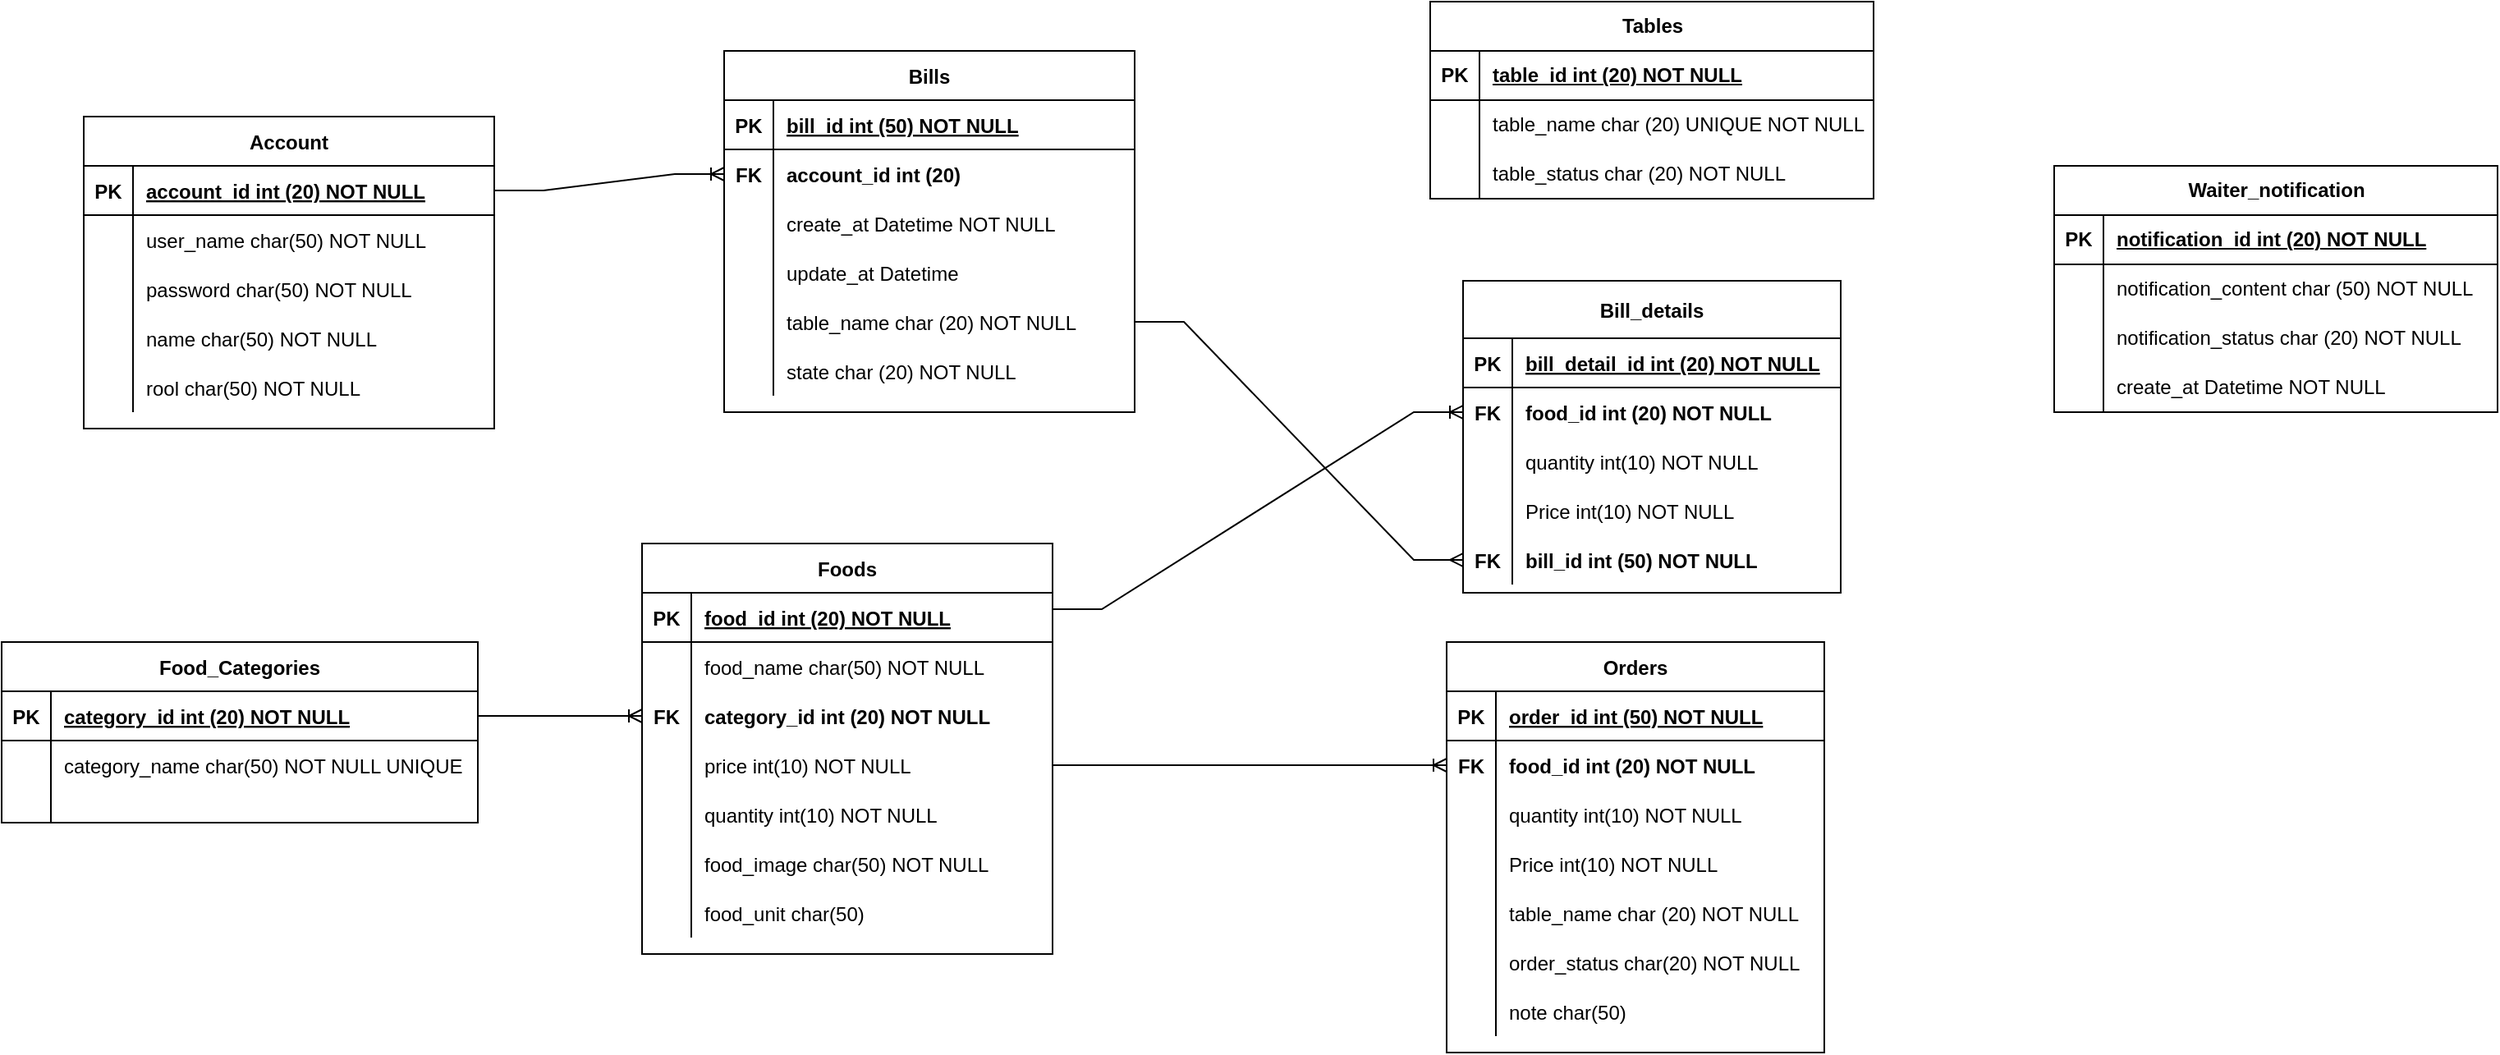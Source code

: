 <mxfile version="24.3.1" type="device">
  <diagram id="R2lEEEUBdFMjLlhIrx00" name="Page-1">
    <mxGraphModel dx="1892" dy="577" grid="1" gridSize="10" guides="1" tooltips="1" connect="1" arrows="1" fold="1" page="1" pageScale="1" pageWidth="850" pageHeight="1100" math="0" shadow="0" extFonts="Permanent Marker^https://fonts.googleapis.com/css?family=Permanent+Marker">
      <root>
        <mxCell id="0" />
        <mxCell id="1" parent="0" />
        <mxCell id="C-vyLk0tnHw3VtMMgP7b-23" value="Account" style="shape=table;startSize=30;container=1;collapsible=1;childLayout=tableLayout;fixedRows=1;rowLines=0;fontStyle=1;align=center;resizeLast=1;" parent="1" vertex="1">
          <mxGeometry x="-750" y="80" width="250" height="190" as="geometry" />
        </mxCell>
        <mxCell id="C-vyLk0tnHw3VtMMgP7b-24" value="" style="shape=partialRectangle;collapsible=0;dropTarget=0;pointerEvents=0;fillColor=none;points=[[0,0.5],[1,0.5]];portConstraint=eastwest;top=0;left=0;right=0;bottom=1;" parent="C-vyLk0tnHw3VtMMgP7b-23" vertex="1">
          <mxGeometry y="30" width="250" height="30" as="geometry" />
        </mxCell>
        <mxCell id="C-vyLk0tnHw3VtMMgP7b-25" value="PK" style="shape=partialRectangle;overflow=hidden;connectable=0;fillColor=none;top=0;left=0;bottom=0;right=0;fontStyle=1;" parent="C-vyLk0tnHw3VtMMgP7b-24" vertex="1">
          <mxGeometry width="30" height="30" as="geometry">
            <mxRectangle width="30" height="30" as="alternateBounds" />
          </mxGeometry>
        </mxCell>
        <mxCell id="C-vyLk0tnHw3VtMMgP7b-26" value="account_id int (20) NOT NULL" style="shape=partialRectangle;overflow=hidden;connectable=0;fillColor=none;top=0;left=0;bottom=0;right=0;align=left;spacingLeft=6;fontStyle=5;" parent="C-vyLk0tnHw3VtMMgP7b-24" vertex="1">
          <mxGeometry x="30" width="220" height="30" as="geometry">
            <mxRectangle width="220" height="30" as="alternateBounds" />
          </mxGeometry>
        </mxCell>
        <mxCell id="C-vyLk0tnHw3VtMMgP7b-27" value="" style="shape=partialRectangle;collapsible=0;dropTarget=0;pointerEvents=0;fillColor=none;points=[[0,0.5],[1,0.5]];portConstraint=eastwest;top=0;left=0;right=0;bottom=0;" parent="C-vyLk0tnHw3VtMMgP7b-23" vertex="1">
          <mxGeometry y="60" width="250" height="30" as="geometry" />
        </mxCell>
        <mxCell id="C-vyLk0tnHw3VtMMgP7b-28" value="" style="shape=partialRectangle;overflow=hidden;connectable=0;fillColor=none;top=0;left=0;bottom=0;right=0;" parent="C-vyLk0tnHw3VtMMgP7b-27" vertex="1">
          <mxGeometry width="30" height="30" as="geometry">
            <mxRectangle width="30" height="30" as="alternateBounds" />
          </mxGeometry>
        </mxCell>
        <mxCell id="C-vyLk0tnHw3VtMMgP7b-29" value="user_name char(50) NOT NULL" style="shape=partialRectangle;overflow=hidden;connectable=0;fillColor=none;top=0;left=0;bottom=0;right=0;align=left;spacingLeft=6;" parent="C-vyLk0tnHw3VtMMgP7b-27" vertex="1">
          <mxGeometry x="30" width="220" height="30" as="geometry">
            <mxRectangle width="220" height="30" as="alternateBounds" />
          </mxGeometry>
        </mxCell>
        <mxCell id="PZRijzgoQJTW_9wZXMHt-1" value="" style="shape=partialRectangle;collapsible=0;dropTarget=0;pointerEvents=0;fillColor=none;points=[[0,0.5],[1,0.5]];portConstraint=eastwest;top=0;left=0;right=0;bottom=0;" parent="C-vyLk0tnHw3VtMMgP7b-23" vertex="1">
          <mxGeometry y="90" width="250" height="30" as="geometry" />
        </mxCell>
        <mxCell id="PZRijzgoQJTW_9wZXMHt-2" value="" style="shape=partialRectangle;overflow=hidden;connectable=0;fillColor=none;top=0;left=0;bottom=0;right=0;" parent="PZRijzgoQJTW_9wZXMHt-1" vertex="1">
          <mxGeometry width="30" height="30" as="geometry">
            <mxRectangle width="30" height="30" as="alternateBounds" />
          </mxGeometry>
        </mxCell>
        <mxCell id="PZRijzgoQJTW_9wZXMHt-3" value="password char(50) NOT NULL" style="shape=partialRectangle;overflow=hidden;connectable=0;fillColor=none;top=0;left=0;bottom=0;right=0;align=left;spacingLeft=6;" parent="PZRijzgoQJTW_9wZXMHt-1" vertex="1">
          <mxGeometry x="30" width="220" height="30" as="geometry">
            <mxRectangle width="220" height="30" as="alternateBounds" />
          </mxGeometry>
        </mxCell>
        <mxCell id="PZRijzgoQJTW_9wZXMHt-4" value="" style="shape=partialRectangle;collapsible=0;dropTarget=0;pointerEvents=0;fillColor=none;points=[[0,0.5],[1,0.5]];portConstraint=eastwest;top=0;left=0;right=0;bottom=0;" parent="C-vyLk0tnHw3VtMMgP7b-23" vertex="1">
          <mxGeometry y="120" width="250" height="30" as="geometry" />
        </mxCell>
        <mxCell id="PZRijzgoQJTW_9wZXMHt-5" value="" style="shape=partialRectangle;overflow=hidden;connectable=0;fillColor=none;top=0;left=0;bottom=0;right=0;" parent="PZRijzgoQJTW_9wZXMHt-4" vertex="1">
          <mxGeometry width="30" height="30" as="geometry">
            <mxRectangle width="30" height="30" as="alternateBounds" />
          </mxGeometry>
        </mxCell>
        <mxCell id="PZRijzgoQJTW_9wZXMHt-6" value="name char(50) NOT NULL" style="shape=partialRectangle;overflow=hidden;connectable=0;fillColor=none;top=0;left=0;bottom=0;right=0;align=left;spacingLeft=6;" parent="PZRijzgoQJTW_9wZXMHt-4" vertex="1">
          <mxGeometry x="30" width="220" height="30" as="geometry">
            <mxRectangle width="220" height="30" as="alternateBounds" />
          </mxGeometry>
        </mxCell>
        <mxCell id="PZRijzgoQJTW_9wZXMHt-7" value="" style="shape=partialRectangle;collapsible=0;dropTarget=0;pointerEvents=0;fillColor=none;points=[[0,0.5],[1,0.5]];portConstraint=eastwest;top=0;left=0;right=0;bottom=0;" parent="C-vyLk0tnHw3VtMMgP7b-23" vertex="1">
          <mxGeometry y="150" width="250" height="30" as="geometry" />
        </mxCell>
        <mxCell id="PZRijzgoQJTW_9wZXMHt-8" value="" style="shape=partialRectangle;overflow=hidden;connectable=0;fillColor=none;top=0;left=0;bottom=0;right=0;" parent="PZRijzgoQJTW_9wZXMHt-7" vertex="1">
          <mxGeometry width="30" height="30" as="geometry">
            <mxRectangle width="30" height="30" as="alternateBounds" />
          </mxGeometry>
        </mxCell>
        <mxCell id="PZRijzgoQJTW_9wZXMHt-9" value="rool char(50) NOT NULL" style="shape=partialRectangle;overflow=hidden;connectable=0;fillColor=none;top=0;left=0;bottom=0;right=0;align=left;spacingLeft=6;" parent="PZRijzgoQJTW_9wZXMHt-7" vertex="1">
          <mxGeometry x="30" width="220" height="30" as="geometry">
            <mxRectangle width="220" height="30" as="alternateBounds" />
          </mxGeometry>
        </mxCell>
        <mxCell id="csJls01VFUf8-0T8Ur5p-1" value="Food_Categories" style="shape=table;startSize=30;container=1;collapsible=1;childLayout=tableLayout;fixedRows=1;rowLines=0;fontStyle=1;align=center;resizeLast=1;" parent="1" vertex="1">
          <mxGeometry x="-800" y="400" width="290" height="110" as="geometry" />
        </mxCell>
        <mxCell id="csJls01VFUf8-0T8Ur5p-2" value="" style="shape=partialRectangle;collapsible=0;dropTarget=0;pointerEvents=0;fillColor=none;points=[[0,0.5],[1,0.5]];portConstraint=eastwest;top=0;left=0;right=0;bottom=1;" parent="csJls01VFUf8-0T8Ur5p-1" vertex="1">
          <mxGeometry y="30" width="290" height="30" as="geometry" />
        </mxCell>
        <mxCell id="csJls01VFUf8-0T8Ur5p-3" value="PK" style="shape=partialRectangle;overflow=hidden;connectable=0;fillColor=none;top=0;left=0;bottom=0;right=0;fontStyle=1;" parent="csJls01VFUf8-0T8Ur5p-2" vertex="1">
          <mxGeometry width="30" height="30" as="geometry">
            <mxRectangle width="30" height="30" as="alternateBounds" />
          </mxGeometry>
        </mxCell>
        <mxCell id="csJls01VFUf8-0T8Ur5p-4" value="category_id int (20) NOT NULL" style="shape=partialRectangle;overflow=hidden;connectable=0;fillColor=none;top=0;left=0;bottom=0;right=0;align=left;spacingLeft=6;fontStyle=5;" parent="csJls01VFUf8-0T8Ur5p-2" vertex="1">
          <mxGeometry x="30" width="260" height="30" as="geometry">
            <mxRectangle width="260" height="30" as="alternateBounds" />
          </mxGeometry>
        </mxCell>
        <mxCell id="csJls01VFUf8-0T8Ur5p-5" value="" style="shape=partialRectangle;collapsible=0;dropTarget=0;pointerEvents=0;fillColor=none;points=[[0,0.5],[1,0.5]];portConstraint=eastwest;top=0;left=0;right=0;bottom=0;" parent="csJls01VFUf8-0T8Ur5p-1" vertex="1">
          <mxGeometry y="60" width="290" height="30" as="geometry" />
        </mxCell>
        <mxCell id="csJls01VFUf8-0T8Ur5p-6" value="" style="shape=partialRectangle;overflow=hidden;connectable=0;fillColor=none;top=0;left=0;bottom=0;right=0;" parent="csJls01VFUf8-0T8Ur5p-5" vertex="1">
          <mxGeometry width="30" height="30" as="geometry">
            <mxRectangle width="30" height="30" as="alternateBounds" />
          </mxGeometry>
        </mxCell>
        <mxCell id="csJls01VFUf8-0T8Ur5p-7" value="category_name char(50) NOT NULL UNIQUE" style="shape=partialRectangle;overflow=hidden;connectable=0;fillColor=none;top=0;left=0;bottom=0;right=0;align=left;spacingLeft=6;" parent="csJls01VFUf8-0T8Ur5p-5" vertex="1">
          <mxGeometry x="30" width="260" height="30" as="geometry">
            <mxRectangle width="260" height="30" as="alternateBounds" />
          </mxGeometry>
        </mxCell>
        <mxCell id="csJls01VFUf8-0T8Ur5p-11" value="" style="shape=partialRectangle;collapsible=0;dropTarget=0;pointerEvents=0;fillColor=none;points=[[0,0.5],[1,0.5]];portConstraint=eastwest;top=0;left=0;right=0;bottom=0;" parent="csJls01VFUf8-0T8Ur5p-1" vertex="1">
          <mxGeometry y="90" width="290" height="20" as="geometry" />
        </mxCell>
        <mxCell id="csJls01VFUf8-0T8Ur5p-12" value="" style="shape=partialRectangle;overflow=hidden;connectable=0;fillColor=none;top=0;left=0;bottom=0;right=0;" parent="csJls01VFUf8-0T8Ur5p-11" vertex="1">
          <mxGeometry width="30" height="20" as="geometry">
            <mxRectangle width="30" height="20" as="alternateBounds" />
          </mxGeometry>
        </mxCell>
        <mxCell id="csJls01VFUf8-0T8Ur5p-13" value="" style="shape=partialRectangle;overflow=hidden;connectable=0;fillColor=none;top=0;left=0;bottom=0;right=0;align=left;spacingLeft=6;" parent="csJls01VFUf8-0T8Ur5p-11" vertex="1">
          <mxGeometry x="30" width="260" height="20" as="geometry">
            <mxRectangle width="260" height="20" as="alternateBounds" />
          </mxGeometry>
        </mxCell>
        <mxCell id="csJls01VFUf8-0T8Ur5p-24" value="Foods" style="shape=table;startSize=30;container=1;collapsible=1;childLayout=tableLayout;fixedRows=1;rowLines=0;fontStyle=1;align=center;resizeLast=1;" parent="1" vertex="1">
          <mxGeometry x="-410" y="340" width="250" height="250" as="geometry" />
        </mxCell>
        <mxCell id="csJls01VFUf8-0T8Ur5p-25" value="" style="shape=partialRectangle;collapsible=0;dropTarget=0;pointerEvents=0;fillColor=none;points=[[0,0.5],[1,0.5]];portConstraint=eastwest;top=0;left=0;right=0;bottom=1;" parent="csJls01VFUf8-0T8Ur5p-24" vertex="1">
          <mxGeometry y="30" width="250" height="30" as="geometry" />
        </mxCell>
        <mxCell id="csJls01VFUf8-0T8Ur5p-26" value="PK" style="shape=partialRectangle;overflow=hidden;connectable=0;fillColor=none;top=0;left=0;bottom=0;right=0;fontStyle=1;" parent="csJls01VFUf8-0T8Ur5p-25" vertex="1">
          <mxGeometry width="30" height="30" as="geometry">
            <mxRectangle width="30" height="30" as="alternateBounds" />
          </mxGeometry>
        </mxCell>
        <mxCell id="csJls01VFUf8-0T8Ur5p-27" value="food_id int (20) NOT NULL" style="shape=partialRectangle;overflow=hidden;connectable=0;fillColor=none;top=0;left=0;bottom=0;right=0;align=left;spacingLeft=6;fontStyle=5;" parent="csJls01VFUf8-0T8Ur5p-25" vertex="1">
          <mxGeometry x="30" width="220" height="30" as="geometry">
            <mxRectangle width="220" height="30" as="alternateBounds" />
          </mxGeometry>
        </mxCell>
        <mxCell id="csJls01VFUf8-0T8Ur5p-28" value="" style="shape=partialRectangle;collapsible=0;dropTarget=0;pointerEvents=0;fillColor=none;points=[[0,0.5],[1,0.5]];portConstraint=eastwest;top=0;left=0;right=0;bottom=0;" parent="csJls01VFUf8-0T8Ur5p-24" vertex="1">
          <mxGeometry y="60" width="250" height="30" as="geometry" />
        </mxCell>
        <mxCell id="csJls01VFUf8-0T8Ur5p-29" value="" style="shape=partialRectangle;overflow=hidden;connectable=0;fillColor=none;top=0;left=0;bottom=0;right=0;" parent="csJls01VFUf8-0T8Ur5p-28" vertex="1">
          <mxGeometry width="30" height="30" as="geometry">
            <mxRectangle width="30" height="30" as="alternateBounds" />
          </mxGeometry>
        </mxCell>
        <mxCell id="csJls01VFUf8-0T8Ur5p-30" value="food_name char(50) NOT NULL" style="shape=partialRectangle;overflow=hidden;connectable=0;fillColor=none;top=0;left=0;bottom=0;right=0;align=left;spacingLeft=6;" parent="csJls01VFUf8-0T8Ur5p-28" vertex="1">
          <mxGeometry x="30" width="220" height="30" as="geometry">
            <mxRectangle width="220" height="30" as="alternateBounds" />
          </mxGeometry>
        </mxCell>
        <mxCell id="csJls01VFUf8-0T8Ur5p-31" value="" style="shape=partialRectangle;collapsible=0;dropTarget=0;pointerEvents=0;fillColor=none;points=[[0,0.5],[1,0.5]];portConstraint=eastwest;top=0;left=0;right=0;bottom=0;" parent="csJls01VFUf8-0T8Ur5p-24" vertex="1">
          <mxGeometry y="90" width="250" height="30" as="geometry" />
        </mxCell>
        <mxCell id="csJls01VFUf8-0T8Ur5p-32" value="FK" style="shape=partialRectangle;overflow=hidden;connectable=0;fillColor=none;top=0;left=0;bottom=0;right=0;fontStyle=1" parent="csJls01VFUf8-0T8Ur5p-31" vertex="1">
          <mxGeometry width="30" height="30" as="geometry">
            <mxRectangle width="30" height="30" as="alternateBounds" />
          </mxGeometry>
        </mxCell>
        <mxCell id="csJls01VFUf8-0T8Ur5p-33" value="category_id int (20) NOT NULL" style="shape=partialRectangle;overflow=hidden;connectable=0;fillColor=none;top=0;left=0;bottom=0;right=0;align=left;spacingLeft=6;fontStyle=1" parent="csJls01VFUf8-0T8Ur5p-31" vertex="1">
          <mxGeometry x="30" width="220" height="30" as="geometry">
            <mxRectangle width="220" height="30" as="alternateBounds" />
          </mxGeometry>
        </mxCell>
        <mxCell id="csJls01VFUf8-0T8Ur5p-34" value="" style="shape=partialRectangle;collapsible=0;dropTarget=0;pointerEvents=0;fillColor=none;points=[[0,0.5],[1,0.5]];portConstraint=eastwest;top=0;left=0;right=0;bottom=0;" parent="csJls01VFUf8-0T8Ur5p-24" vertex="1">
          <mxGeometry y="120" width="250" height="30" as="geometry" />
        </mxCell>
        <mxCell id="csJls01VFUf8-0T8Ur5p-35" value="" style="shape=partialRectangle;overflow=hidden;connectable=0;fillColor=none;top=0;left=0;bottom=0;right=0;" parent="csJls01VFUf8-0T8Ur5p-34" vertex="1">
          <mxGeometry width="30" height="30" as="geometry">
            <mxRectangle width="30" height="30" as="alternateBounds" />
          </mxGeometry>
        </mxCell>
        <mxCell id="csJls01VFUf8-0T8Ur5p-36" value="price int(10) NOT NULL" style="shape=partialRectangle;overflow=hidden;connectable=0;fillColor=none;top=0;left=0;bottom=0;right=0;align=left;spacingLeft=6;" parent="csJls01VFUf8-0T8Ur5p-34" vertex="1">
          <mxGeometry x="30" width="220" height="30" as="geometry">
            <mxRectangle width="220" height="30" as="alternateBounds" />
          </mxGeometry>
        </mxCell>
        <mxCell id="csJls01VFUf8-0T8Ur5p-37" value="" style="shape=partialRectangle;collapsible=0;dropTarget=0;pointerEvents=0;fillColor=none;points=[[0,0.5],[1,0.5]];portConstraint=eastwest;top=0;left=0;right=0;bottom=0;" parent="csJls01VFUf8-0T8Ur5p-24" vertex="1">
          <mxGeometry y="150" width="250" height="30" as="geometry" />
        </mxCell>
        <mxCell id="csJls01VFUf8-0T8Ur5p-38" value="" style="shape=partialRectangle;overflow=hidden;connectable=0;fillColor=none;top=0;left=0;bottom=0;right=0;" parent="csJls01VFUf8-0T8Ur5p-37" vertex="1">
          <mxGeometry width="30" height="30" as="geometry">
            <mxRectangle width="30" height="30" as="alternateBounds" />
          </mxGeometry>
        </mxCell>
        <mxCell id="csJls01VFUf8-0T8Ur5p-39" value="quantity int(10) NOT NULL" style="shape=partialRectangle;overflow=hidden;connectable=0;fillColor=none;top=0;left=0;bottom=0;right=0;align=left;spacingLeft=6;" parent="csJls01VFUf8-0T8Ur5p-37" vertex="1">
          <mxGeometry x="30" width="220" height="30" as="geometry">
            <mxRectangle width="220" height="30" as="alternateBounds" />
          </mxGeometry>
        </mxCell>
        <mxCell id="iHC2rAEugdNQbpM8E6Tm-4" value="" style="shape=partialRectangle;collapsible=0;dropTarget=0;pointerEvents=0;fillColor=none;points=[[0,0.5],[1,0.5]];portConstraint=eastwest;top=0;left=0;right=0;bottom=0;" parent="csJls01VFUf8-0T8Ur5p-24" vertex="1">
          <mxGeometry y="180" width="250" height="30" as="geometry" />
        </mxCell>
        <mxCell id="iHC2rAEugdNQbpM8E6Tm-5" value="" style="shape=partialRectangle;overflow=hidden;connectable=0;fillColor=none;top=0;left=0;bottom=0;right=0;" parent="iHC2rAEugdNQbpM8E6Tm-4" vertex="1">
          <mxGeometry width="30" height="30" as="geometry">
            <mxRectangle width="30" height="30" as="alternateBounds" />
          </mxGeometry>
        </mxCell>
        <mxCell id="iHC2rAEugdNQbpM8E6Tm-6" value="food_image char(50) NOT NULL" style="shape=partialRectangle;overflow=hidden;connectable=0;fillColor=none;top=0;left=0;bottom=0;right=0;align=left;spacingLeft=6;" parent="iHC2rAEugdNQbpM8E6Tm-4" vertex="1">
          <mxGeometry x="30" width="220" height="30" as="geometry">
            <mxRectangle width="220" height="30" as="alternateBounds" />
          </mxGeometry>
        </mxCell>
        <mxCell id="iHC2rAEugdNQbpM8E6Tm-7" value="" style="shape=partialRectangle;collapsible=0;dropTarget=0;pointerEvents=0;fillColor=none;points=[[0,0.5],[1,0.5]];portConstraint=eastwest;top=0;left=0;right=0;bottom=0;" parent="csJls01VFUf8-0T8Ur5p-24" vertex="1">
          <mxGeometry y="210" width="250" height="30" as="geometry" />
        </mxCell>
        <mxCell id="iHC2rAEugdNQbpM8E6Tm-8" value="" style="shape=partialRectangle;overflow=hidden;connectable=0;fillColor=none;top=0;left=0;bottom=0;right=0;" parent="iHC2rAEugdNQbpM8E6Tm-7" vertex="1">
          <mxGeometry width="30" height="30" as="geometry">
            <mxRectangle width="30" height="30" as="alternateBounds" />
          </mxGeometry>
        </mxCell>
        <mxCell id="iHC2rAEugdNQbpM8E6Tm-9" value="food_unit char(50)" style="shape=partialRectangle;overflow=hidden;connectable=0;fillColor=none;top=0;left=0;bottom=0;right=0;align=left;spacingLeft=6;" parent="iHC2rAEugdNQbpM8E6Tm-7" vertex="1">
          <mxGeometry x="30" width="220" height="30" as="geometry">
            <mxRectangle width="220" height="30" as="alternateBounds" />
          </mxGeometry>
        </mxCell>
        <mxCell id="csJls01VFUf8-0T8Ur5p-40" value="" style="edgeStyle=entityRelationEdgeStyle;fontSize=12;html=1;endArrow=ERoneToMany;rounded=0;exitX=1;exitY=0.5;exitDx=0;exitDy=0;entryX=0;entryY=0.5;entryDx=0;entryDy=0;" parent="1" source="csJls01VFUf8-0T8Ur5p-2" target="csJls01VFUf8-0T8Ur5p-31" edge="1">
          <mxGeometry width="100" height="100" relative="1" as="geometry">
            <mxPoint x="-400" y="540" as="sourcePoint" />
            <mxPoint x="-380" y="410" as="targetPoint" />
            <Array as="points">
              <mxPoint x="-490" y="580" />
            </Array>
          </mxGeometry>
        </mxCell>
        <mxCell id="csJls01VFUf8-0T8Ur5p-57" value="Bills" style="shape=table;startSize=30;container=1;collapsible=1;childLayout=tableLayout;fixedRows=1;rowLines=0;fontStyle=1;align=center;resizeLast=1;" parent="1" vertex="1">
          <mxGeometry x="-360" y="40" width="250" height="220" as="geometry" />
        </mxCell>
        <mxCell id="csJls01VFUf8-0T8Ur5p-58" value="" style="shape=partialRectangle;collapsible=0;dropTarget=0;pointerEvents=0;fillColor=none;points=[[0,0.5],[1,0.5]];portConstraint=eastwest;top=0;left=0;right=0;bottom=1;" parent="csJls01VFUf8-0T8Ur5p-57" vertex="1">
          <mxGeometry y="30" width="250" height="30" as="geometry" />
        </mxCell>
        <mxCell id="csJls01VFUf8-0T8Ur5p-59" value="PK" style="shape=partialRectangle;overflow=hidden;connectable=0;fillColor=none;top=0;left=0;bottom=0;right=0;fontStyle=1;" parent="csJls01VFUf8-0T8Ur5p-58" vertex="1">
          <mxGeometry width="30" height="30" as="geometry">
            <mxRectangle width="30" height="30" as="alternateBounds" />
          </mxGeometry>
        </mxCell>
        <mxCell id="csJls01VFUf8-0T8Ur5p-60" value="bill_id int (50) NOT NULL" style="shape=partialRectangle;overflow=hidden;connectable=0;fillColor=none;top=0;left=0;bottom=0;right=0;align=left;spacingLeft=6;fontStyle=5;" parent="csJls01VFUf8-0T8Ur5p-58" vertex="1">
          <mxGeometry x="30" width="220" height="30" as="geometry">
            <mxRectangle width="220" height="30" as="alternateBounds" />
          </mxGeometry>
        </mxCell>
        <mxCell id="csJls01VFUf8-0T8Ur5p-73" value="" style="shape=partialRectangle;collapsible=0;dropTarget=0;pointerEvents=0;fillColor=none;points=[[0,0.5],[1,0.5]];portConstraint=eastwest;top=0;left=0;right=0;bottom=0;" parent="csJls01VFUf8-0T8Ur5p-57" vertex="1">
          <mxGeometry y="60" width="250" height="30" as="geometry" />
        </mxCell>
        <mxCell id="csJls01VFUf8-0T8Ur5p-74" value="FK" style="shape=partialRectangle;overflow=hidden;connectable=0;fillColor=none;top=0;left=0;bottom=0;right=0;fontStyle=1" parent="csJls01VFUf8-0T8Ur5p-73" vertex="1">
          <mxGeometry width="30" height="30" as="geometry">
            <mxRectangle width="30" height="30" as="alternateBounds" />
          </mxGeometry>
        </mxCell>
        <mxCell id="csJls01VFUf8-0T8Ur5p-75" value="account_id int (20)" style="shape=partialRectangle;overflow=hidden;connectable=0;fillColor=none;top=0;left=0;bottom=0;right=0;align=left;spacingLeft=6;fontStyle=1" parent="csJls01VFUf8-0T8Ur5p-73" vertex="1">
          <mxGeometry x="30" width="220" height="30" as="geometry">
            <mxRectangle width="220" height="30" as="alternateBounds" />
          </mxGeometry>
        </mxCell>
        <mxCell id="csJls01VFUf8-0T8Ur5p-64" value="" style="shape=partialRectangle;collapsible=0;dropTarget=0;pointerEvents=0;fillColor=none;points=[[0,0.5],[1,0.5]];portConstraint=eastwest;top=0;left=0;right=0;bottom=0;" parent="csJls01VFUf8-0T8Ur5p-57" vertex="1">
          <mxGeometry y="90" width="250" height="30" as="geometry" />
        </mxCell>
        <mxCell id="csJls01VFUf8-0T8Ur5p-65" value="" style="shape=partialRectangle;overflow=hidden;connectable=0;fillColor=none;top=0;left=0;bottom=0;right=0;" parent="csJls01VFUf8-0T8Ur5p-64" vertex="1">
          <mxGeometry width="30" height="30" as="geometry">
            <mxRectangle width="30" height="30" as="alternateBounds" />
          </mxGeometry>
        </mxCell>
        <mxCell id="csJls01VFUf8-0T8Ur5p-66" value="create_at Datetime NOT NULL" style="shape=partialRectangle;overflow=hidden;connectable=0;fillColor=none;top=0;left=0;bottom=0;right=0;align=left;spacingLeft=6;" parent="csJls01VFUf8-0T8Ur5p-64" vertex="1">
          <mxGeometry x="30" width="220" height="30" as="geometry">
            <mxRectangle width="220" height="30" as="alternateBounds" />
          </mxGeometry>
        </mxCell>
        <mxCell id="csJls01VFUf8-0T8Ur5p-67" value="" style="shape=partialRectangle;collapsible=0;dropTarget=0;pointerEvents=0;fillColor=none;points=[[0,0.5],[1,0.5]];portConstraint=eastwest;top=0;left=0;right=0;bottom=0;" parent="csJls01VFUf8-0T8Ur5p-57" vertex="1">
          <mxGeometry y="120" width="250" height="30" as="geometry" />
        </mxCell>
        <mxCell id="csJls01VFUf8-0T8Ur5p-68" value="" style="shape=partialRectangle;overflow=hidden;connectable=0;fillColor=none;top=0;left=0;bottom=0;right=0;" parent="csJls01VFUf8-0T8Ur5p-67" vertex="1">
          <mxGeometry width="30" height="30" as="geometry">
            <mxRectangle width="30" height="30" as="alternateBounds" />
          </mxGeometry>
        </mxCell>
        <mxCell id="csJls01VFUf8-0T8Ur5p-69" value="update_at Datetime " style="shape=partialRectangle;overflow=hidden;connectable=0;fillColor=none;top=0;left=0;bottom=0;right=0;align=left;spacingLeft=6;" parent="csJls01VFUf8-0T8Ur5p-67" vertex="1">
          <mxGeometry x="30" width="220" height="30" as="geometry">
            <mxRectangle width="220" height="30" as="alternateBounds" />
          </mxGeometry>
        </mxCell>
        <mxCell id="csJls01VFUf8-0T8Ur5p-70" value="" style="shape=partialRectangle;collapsible=0;dropTarget=0;pointerEvents=0;fillColor=none;points=[[0,0.5],[1,0.5]];portConstraint=eastwest;top=0;left=0;right=0;bottom=0;" parent="csJls01VFUf8-0T8Ur5p-57" vertex="1">
          <mxGeometry y="150" width="250" height="30" as="geometry" />
        </mxCell>
        <mxCell id="csJls01VFUf8-0T8Ur5p-71" value="" style="shape=partialRectangle;overflow=hidden;connectable=0;fillColor=none;top=0;left=0;bottom=0;right=0;fontStyle=1" parent="csJls01VFUf8-0T8Ur5p-70" vertex="1">
          <mxGeometry width="30" height="30" as="geometry">
            <mxRectangle width="30" height="30" as="alternateBounds" />
          </mxGeometry>
        </mxCell>
        <mxCell id="csJls01VFUf8-0T8Ur5p-72" value="table_name char (20) NOT NULL" style="shape=partialRectangle;overflow=hidden;connectable=0;fillColor=none;top=0;left=0;bottom=0;right=0;align=left;spacingLeft=6;fontStyle=0" parent="csJls01VFUf8-0T8Ur5p-70" vertex="1">
          <mxGeometry x="30" width="220" height="30" as="geometry">
            <mxRectangle width="220" height="30" as="alternateBounds" />
          </mxGeometry>
        </mxCell>
        <mxCell id="DZo_3eucJbzFRwgrKX_i-1" value="" style="shape=partialRectangle;collapsible=0;dropTarget=0;pointerEvents=0;fillColor=none;points=[[0,0.5],[1,0.5]];portConstraint=eastwest;top=0;left=0;right=0;bottom=0;" parent="csJls01VFUf8-0T8Ur5p-57" vertex="1">
          <mxGeometry y="180" width="250" height="30" as="geometry" />
        </mxCell>
        <mxCell id="DZo_3eucJbzFRwgrKX_i-2" value="" style="shape=partialRectangle;overflow=hidden;connectable=0;fillColor=none;top=0;left=0;bottom=0;right=0;fontStyle=1" parent="DZo_3eucJbzFRwgrKX_i-1" vertex="1">
          <mxGeometry width="30" height="30" as="geometry">
            <mxRectangle width="30" height="30" as="alternateBounds" />
          </mxGeometry>
        </mxCell>
        <mxCell id="DZo_3eucJbzFRwgrKX_i-3" value="state char (20) NOT NULL" style="shape=partialRectangle;overflow=hidden;connectable=0;fillColor=none;top=0;left=0;bottom=0;right=0;align=left;spacingLeft=6;fontStyle=0" parent="DZo_3eucJbzFRwgrKX_i-1" vertex="1">
          <mxGeometry x="30" width="220" height="30" as="geometry">
            <mxRectangle width="220" height="30" as="alternateBounds" />
          </mxGeometry>
        </mxCell>
        <mxCell id="csJls01VFUf8-0T8Ur5p-79" value="Bill_details" style="shape=table;startSize=35;container=1;collapsible=1;childLayout=tableLayout;fixedRows=1;rowLines=0;fontStyle=1;align=center;resizeLast=1;" parent="1" vertex="1">
          <mxGeometry x="90" y="180" width="230" height="190" as="geometry" />
        </mxCell>
        <mxCell id="csJls01VFUf8-0T8Ur5p-80" value="" style="shape=partialRectangle;collapsible=0;dropTarget=0;pointerEvents=0;fillColor=none;points=[[0,0.5],[1,0.5]];portConstraint=eastwest;top=0;left=0;right=0;bottom=1;" parent="csJls01VFUf8-0T8Ur5p-79" vertex="1">
          <mxGeometry y="35" width="230" height="30" as="geometry" />
        </mxCell>
        <mxCell id="csJls01VFUf8-0T8Ur5p-81" value="PK" style="shape=partialRectangle;overflow=hidden;connectable=0;fillColor=none;top=0;left=0;bottom=0;right=0;fontStyle=1;" parent="csJls01VFUf8-0T8Ur5p-80" vertex="1">
          <mxGeometry width="30" height="30" as="geometry">
            <mxRectangle width="30" height="30" as="alternateBounds" />
          </mxGeometry>
        </mxCell>
        <mxCell id="csJls01VFUf8-0T8Ur5p-82" value="bill_detail_id int (20) NOT NULL" style="shape=partialRectangle;overflow=hidden;connectable=0;fillColor=none;top=0;left=0;bottom=0;right=0;align=left;spacingLeft=6;fontStyle=5;" parent="csJls01VFUf8-0T8Ur5p-80" vertex="1">
          <mxGeometry x="30" width="200" height="30" as="geometry">
            <mxRectangle width="200" height="30" as="alternateBounds" />
          </mxGeometry>
        </mxCell>
        <mxCell id="csJls01VFUf8-0T8Ur5p-86" value="" style="shape=partialRectangle;collapsible=0;dropTarget=0;pointerEvents=0;fillColor=none;points=[[0,0.5],[1,0.5]];portConstraint=eastwest;top=0;left=0;right=0;bottom=0;" parent="csJls01VFUf8-0T8Ur5p-79" vertex="1">
          <mxGeometry y="65" width="230" height="30" as="geometry" />
        </mxCell>
        <mxCell id="csJls01VFUf8-0T8Ur5p-87" value="FK" style="shape=partialRectangle;overflow=hidden;connectable=0;fillColor=none;top=0;left=0;bottom=0;right=0;fontStyle=1" parent="csJls01VFUf8-0T8Ur5p-86" vertex="1">
          <mxGeometry width="30" height="30" as="geometry">
            <mxRectangle width="30" height="30" as="alternateBounds" />
          </mxGeometry>
        </mxCell>
        <mxCell id="csJls01VFUf8-0T8Ur5p-88" value="food_id int (20) NOT NULL" style="shape=partialRectangle;overflow=hidden;connectable=0;fillColor=none;top=0;left=0;bottom=0;right=0;align=left;spacingLeft=6;fontStyle=1" parent="csJls01VFUf8-0T8Ur5p-86" vertex="1">
          <mxGeometry x="30" width="200" height="30" as="geometry">
            <mxRectangle width="200" height="30" as="alternateBounds" />
          </mxGeometry>
        </mxCell>
        <mxCell id="csJls01VFUf8-0T8Ur5p-89" value="" style="shape=partialRectangle;collapsible=0;dropTarget=0;pointerEvents=0;fillColor=none;points=[[0,0.5],[1,0.5]];portConstraint=eastwest;top=0;left=0;right=0;bottom=0;" parent="csJls01VFUf8-0T8Ur5p-79" vertex="1">
          <mxGeometry y="95" width="230" height="30" as="geometry" />
        </mxCell>
        <mxCell id="csJls01VFUf8-0T8Ur5p-90" value="" style="shape=partialRectangle;overflow=hidden;connectable=0;fillColor=none;top=0;left=0;bottom=0;right=0;" parent="csJls01VFUf8-0T8Ur5p-89" vertex="1">
          <mxGeometry width="30" height="30" as="geometry">
            <mxRectangle width="30" height="30" as="alternateBounds" />
          </mxGeometry>
        </mxCell>
        <mxCell id="csJls01VFUf8-0T8Ur5p-91" value="quantity int(10) NOT NULL" style="shape=partialRectangle;overflow=hidden;connectable=0;fillColor=none;top=0;left=0;bottom=0;right=0;align=left;spacingLeft=6;" parent="csJls01VFUf8-0T8Ur5p-89" vertex="1">
          <mxGeometry x="30" width="200" height="30" as="geometry">
            <mxRectangle width="200" height="30" as="alternateBounds" />
          </mxGeometry>
        </mxCell>
        <mxCell id="csJls01VFUf8-0T8Ur5p-92" value="" style="shape=partialRectangle;collapsible=0;dropTarget=0;pointerEvents=0;fillColor=none;points=[[0,0.5],[1,0.5]];portConstraint=eastwest;top=0;left=0;right=0;bottom=0;" parent="csJls01VFUf8-0T8Ur5p-79" vertex="1">
          <mxGeometry y="125" width="230" height="30" as="geometry" />
        </mxCell>
        <mxCell id="csJls01VFUf8-0T8Ur5p-93" value="" style="shape=partialRectangle;overflow=hidden;connectable=0;fillColor=none;top=0;left=0;bottom=0;right=0;fontStyle=1" parent="csJls01VFUf8-0T8Ur5p-92" vertex="1">
          <mxGeometry width="30" height="30" as="geometry">
            <mxRectangle width="30" height="30" as="alternateBounds" />
          </mxGeometry>
        </mxCell>
        <mxCell id="csJls01VFUf8-0T8Ur5p-94" value="Price int(10) NOT NULL" style="shape=partialRectangle;overflow=hidden;connectable=0;fillColor=none;top=0;left=0;bottom=0;right=0;align=left;spacingLeft=6;" parent="csJls01VFUf8-0T8Ur5p-92" vertex="1">
          <mxGeometry x="30" width="200" height="30" as="geometry">
            <mxRectangle width="200" height="30" as="alternateBounds" />
          </mxGeometry>
        </mxCell>
        <mxCell id="PC6-dCdLmiS88CEhLP_B-48" value="" style="shape=partialRectangle;collapsible=0;dropTarget=0;pointerEvents=0;fillColor=none;points=[[0,0.5],[1,0.5]];portConstraint=eastwest;top=0;left=0;right=0;bottom=0;" parent="csJls01VFUf8-0T8Ur5p-79" vertex="1">
          <mxGeometry y="155" width="230" height="30" as="geometry" />
        </mxCell>
        <mxCell id="PC6-dCdLmiS88CEhLP_B-49" value="FK" style="shape=partialRectangle;overflow=hidden;connectable=0;fillColor=none;top=0;left=0;bottom=0;right=0;fontStyle=1" parent="PC6-dCdLmiS88CEhLP_B-48" vertex="1">
          <mxGeometry width="30" height="30" as="geometry">
            <mxRectangle width="30" height="30" as="alternateBounds" />
          </mxGeometry>
        </mxCell>
        <mxCell id="PC6-dCdLmiS88CEhLP_B-50" value="bill_id int (50) NOT NULL" style="shape=partialRectangle;overflow=hidden;connectable=0;fillColor=none;top=0;left=0;bottom=0;right=0;align=left;spacingLeft=6;fontStyle=1" parent="PC6-dCdLmiS88CEhLP_B-48" vertex="1">
          <mxGeometry x="30" width="200" height="30" as="geometry">
            <mxRectangle width="200" height="30" as="alternateBounds" />
          </mxGeometry>
        </mxCell>
        <mxCell id="csJls01VFUf8-0T8Ur5p-98" value="" style="edgeStyle=entityRelationEdgeStyle;fontSize=12;html=1;endArrow=ERoneToMany;rounded=0;exitX=1;exitY=0.5;exitDx=0;exitDy=0;entryX=0;entryY=0.5;entryDx=0;entryDy=0;" parent="1" source="C-vyLk0tnHw3VtMMgP7b-24" target="csJls01VFUf8-0T8Ur5p-73" edge="1">
          <mxGeometry width="100" height="100" relative="1" as="geometry">
            <mxPoint x="-490" y="130" as="sourcePoint" />
            <mxPoint x="-395" y="130" as="targetPoint" />
            <Array as="points">
              <mxPoint x="-475" y="265" />
              <mxPoint x="-435" y="-195" />
            </Array>
          </mxGeometry>
        </mxCell>
        <mxCell id="csJls01VFUf8-0T8Ur5p-99" value="Tables" style="shape=table;startSize=30;container=1;collapsible=1;childLayout=tableLayout;fixedRows=1;rowLines=0;fontStyle=1;align=center;resizeLast=1;html=1;" parent="1" vertex="1">
          <mxGeometry x="70" y="10" width="270" height="120" as="geometry" />
        </mxCell>
        <mxCell id="csJls01VFUf8-0T8Ur5p-100" value="" style="shape=tableRow;horizontal=0;startSize=0;swimlaneHead=0;swimlaneBody=0;fillColor=none;collapsible=0;dropTarget=0;points=[[0,0.5],[1,0.5]];portConstraint=eastwest;top=0;left=0;right=0;bottom=1;" parent="csJls01VFUf8-0T8Ur5p-99" vertex="1">
          <mxGeometry y="30" width="270" height="30" as="geometry" />
        </mxCell>
        <mxCell id="csJls01VFUf8-0T8Ur5p-101" value="PK" style="shape=partialRectangle;connectable=0;fillColor=none;top=0;left=0;bottom=0;right=0;fontStyle=1;overflow=hidden;whiteSpace=wrap;html=1;" parent="csJls01VFUf8-0T8Ur5p-100" vertex="1">
          <mxGeometry width="30" height="30" as="geometry">
            <mxRectangle width="30" height="30" as="alternateBounds" />
          </mxGeometry>
        </mxCell>
        <mxCell id="csJls01VFUf8-0T8Ur5p-102" value="&lt;span style=&quot;text-wrap: nowrap;&quot;&gt;table_id int (20) NOT NULL&lt;/span&gt;" style="shape=partialRectangle;connectable=0;fillColor=none;top=0;left=0;bottom=0;right=0;align=left;spacingLeft=6;fontStyle=5;overflow=hidden;whiteSpace=wrap;html=1;" parent="csJls01VFUf8-0T8Ur5p-100" vertex="1">
          <mxGeometry x="30" width="240" height="30" as="geometry">
            <mxRectangle width="240" height="30" as="alternateBounds" />
          </mxGeometry>
        </mxCell>
        <mxCell id="csJls01VFUf8-0T8Ur5p-103" value="" style="shape=tableRow;horizontal=0;startSize=0;swimlaneHead=0;swimlaneBody=0;fillColor=none;collapsible=0;dropTarget=0;points=[[0,0.5],[1,0.5]];portConstraint=eastwest;top=0;left=0;right=0;bottom=0;" parent="csJls01VFUf8-0T8Ur5p-99" vertex="1">
          <mxGeometry y="60" width="270" height="30" as="geometry" />
        </mxCell>
        <mxCell id="csJls01VFUf8-0T8Ur5p-104" value="" style="shape=partialRectangle;connectable=0;fillColor=none;top=0;left=0;bottom=0;right=0;editable=1;overflow=hidden;whiteSpace=wrap;html=1;" parent="csJls01VFUf8-0T8Ur5p-103" vertex="1">
          <mxGeometry width="30" height="30" as="geometry">
            <mxRectangle width="30" height="30" as="alternateBounds" />
          </mxGeometry>
        </mxCell>
        <mxCell id="csJls01VFUf8-0T8Ur5p-105" value="table_name char (20) UNIQUE NOT NULL" style="shape=partialRectangle;connectable=0;fillColor=none;top=0;left=0;bottom=0;right=0;align=left;spacingLeft=6;overflow=hidden;whiteSpace=wrap;html=1;" parent="csJls01VFUf8-0T8Ur5p-103" vertex="1">
          <mxGeometry x="30" width="240" height="30" as="geometry">
            <mxRectangle width="240" height="30" as="alternateBounds" />
          </mxGeometry>
        </mxCell>
        <mxCell id="iHC2rAEugdNQbpM8E6Tm-1" value="" style="shape=tableRow;horizontal=0;startSize=0;swimlaneHead=0;swimlaneBody=0;fillColor=none;collapsible=0;dropTarget=0;points=[[0,0.5],[1,0.5]];portConstraint=eastwest;top=0;left=0;right=0;bottom=0;" parent="csJls01VFUf8-0T8Ur5p-99" vertex="1">
          <mxGeometry y="90" width="270" height="30" as="geometry" />
        </mxCell>
        <mxCell id="iHC2rAEugdNQbpM8E6Tm-2" value="" style="shape=partialRectangle;connectable=0;fillColor=none;top=0;left=0;bottom=0;right=0;editable=1;overflow=hidden;whiteSpace=wrap;html=1;" parent="iHC2rAEugdNQbpM8E6Tm-1" vertex="1">
          <mxGeometry width="30" height="30" as="geometry">
            <mxRectangle width="30" height="30" as="alternateBounds" />
          </mxGeometry>
        </mxCell>
        <mxCell id="iHC2rAEugdNQbpM8E6Tm-3" value="table_status char (20) NOT NULL" style="shape=partialRectangle;connectable=0;fillColor=none;top=0;left=0;bottom=0;right=0;align=left;spacingLeft=6;overflow=hidden;whiteSpace=wrap;html=1;" parent="iHC2rAEugdNQbpM8E6Tm-1" vertex="1">
          <mxGeometry x="30" width="240" height="30" as="geometry">
            <mxRectangle width="240" height="30" as="alternateBounds" />
          </mxGeometry>
        </mxCell>
        <mxCell id="csJls01VFUf8-0T8Ur5p-129" value="" style="edgeStyle=entityRelationEdgeStyle;fontSize=12;html=1;endArrow=ERoneToMany;rounded=0;exitX=1;exitY=0.333;exitDx=0;exitDy=0;exitPerimeter=0;entryX=0;entryY=0.5;entryDx=0;entryDy=0;" parent="1" source="csJls01VFUf8-0T8Ur5p-25" target="csJls01VFUf8-0T8Ur5p-86" edge="1">
          <mxGeometry width="100" height="100" relative="1" as="geometry">
            <mxPoint x="-150" y="370" as="sourcePoint" />
            <mxPoint x="-50" y="270" as="targetPoint" />
          </mxGeometry>
        </mxCell>
        <mxCell id="csJls01VFUf8-0T8Ur5p-150" value="Orders" style="shape=table;startSize=30;container=1;collapsible=1;childLayout=tableLayout;fixedRows=1;rowLines=0;fontStyle=1;align=center;resizeLast=1;" parent="1" vertex="1">
          <mxGeometry x="80" y="400" width="230.0" height="250" as="geometry" />
        </mxCell>
        <mxCell id="csJls01VFUf8-0T8Ur5p-151" value="" style="shape=partialRectangle;collapsible=0;dropTarget=0;pointerEvents=0;fillColor=none;points=[[0,0.5],[1,0.5]];portConstraint=eastwest;top=0;left=0;right=0;bottom=1;" parent="csJls01VFUf8-0T8Ur5p-150" vertex="1">
          <mxGeometry y="30" width="230.0" height="30" as="geometry" />
        </mxCell>
        <mxCell id="csJls01VFUf8-0T8Ur5p-152" value="PK" style="shape=partialRectangle;overflow=hidden;connectable=0;fillColor=none;top=0;left=0;bottom=0;right=0;fontStyle=1;" parent="csJls01VFUf8-0T8Ur5p-151" vertex="1">
          <mxGeometry width="30" height="30" as="geometry">
            <mxRectangle width="30" height="30" as="alternateBounds" />
          </mxGeometry>
        </mxCell>
        <mxCell id="csJls01VFUf8-0T8Ur5p-153" value="order_id int (50) NOT NULL" style="shape=partialRectangle;overflow=hidden;connectable=0;fillColor=none;top=0;left=0;bottom=0;right=0;align=left;spacingLeft=6;fontStyle=5;" parent="csJls01VFUf8-0T8Ur5p-151" vertex="1">
          <mxGeometry x="30" width="200.0" height="30" as="geometry">
            <mxRectangle width="200.0" height="30" as="alternateBounds" />
          </mxGeometry>
        </mxCell>
        <mxCell id="csJls01VFUf8-0T8Ur5p-154" value="" style="shape=partialRectangle;collapsible=0;dropTarget=0;pointerEvents=0;fillColor=none;points=[[0,0.5],[1,0.5]];portConstraint=eastwest;top=0;left=0;right=0;bottom=0;" parent="csJls01VFUf8-0T8Ur5p-150" vertex="1">
          <mxGeometry y="60" width="230.0" height="30" as="geometry" />
        </mxCell>
        <mxCell id="csJls01VFUf8-0T8Ur5p-155" value="FK" style="shape=partialRectangle;overflow=hidden;connectable=0;fillColor=none;top=0;left=0;bottom=0;right=0;fontStyle=1" parent="csJls01VFUf8-0T8Ur5p-154" vertex="1">
          <mxGeometry width="30" height="30" as="geometry">
            <mxRectangle width="30" height="30" as="alternateBounds" />
          </mxGeometry>
        </mxCell>
        <mxCell id="csJls01VFUf8-0T8Ur5p-156" value="food_id int (20) NOT NULL" style="shape=partialRectangle;overflow=hidden;connectable=0;fillColor=none;top=0;left=0;bottom=0;right=0;align=left;spacingLeft=6;fontStyle=1" parent="csJls01VFUf8-0T8Ur5p-154" vertex="1">
          <mxGeometry x="30" width="200.0" height="30" as="geometry">
            <mxRectangle width="200.0" height="30" as="alternateBounds" />
          </mxGeometry>
        </mxCell>
        <mxCell id="csJls01VFUf8-0T8Ur5p-157" value="" style="shape=partialRectangle;collapsible=0;dropTarget=0;pointerEvents=0;fillColor=none;points=[[0,0.5],[1,0.5]];portConstraint=eastwest;top=0;left=0;right=0;bottom=0;" parent="csJls01VFUf8-0T8Ur5p-150" vertex="1">
          <mxGeometry y="90" width="230.0" height="30" as="geometry" />
        </mxCell>
        <mxCell id="csJls01VFUf8-0T8Ur5p-158" value="" style="shape=partialRectangle;overflow=hidden;connectable=0;fillColor=none;top=0;left=0;bottom=0;right=0;" parent="csJls01VFUf8-0T8Ur5p-157" vertex="1">
          <mxGeometry width="30" height="30" as="geometry">
            <mxRectangle width="30" height="30" as="alternateBounds" />
          </mxGeometry>
        </mxCell>
        <mxCell id="csJls01VFUf8-0T8Ur5p-159" value="quantity int(10) NOT NULL" style="shape=partialRectangle;overflow=hidden;connectable=0;fillColor=none;top=0;left=0;bottom=0;right=0;align=left;spacingLeft=6;" parent="csJls01VFUf8-0T8Ur5p-157" vertex="1">
          <mxGeometry x="30" width="200.0" height="30" as="geometry">
            <mxRectangle width="200.0" height="30" as="alternateBounds" />
          </mxGeometry>
        </mxCell>
        <mxCell id="csJls01VFUf8-0T8Ur5p-160" value="" style="shape=partialRectangle;collapsible=0;dropTarget=0;pointerEvents=0;fillColor=none;points=[[0,0.5],[1,0.5]];portConstraint=eastwest;top=0;left=0;right=0;bottom=0;" parent="csJls01VFUf8-0T8Ur5p-150" vertex="1">
          <mxGeometry y="120" width="230.0" height="30" as="geometry" />
        </mxCell>
        <mxCell id="csJls01VFUf8-0T8Ur5p-161" value="" style="shape=partialRectangle;overflow=hidden;connectable=0;fillColor=none;top=0;left=0;bottom=0;right=0;fontStyle=1" parent="csJls01VFUf8-0T8Ur5p-160" vertex="1">
          <mxGeometry width="30" height="30" as="geometry">
            <mxRectangle width="30" height="30" as="alternateBounds" />
          </mxGeometry>
        </mxCell>
        <mxCell id="csJls01VFUf8-0T8Ur5p-162" value="Price int(10) NOT NULL" style="shape=partialRectangle;overflow=hidden;connectable=0;fillColor=none;top=0;left=0;bottom=0;right=0;align=left;spacingLeft=6;" parent="csJls01VFUf8-0T8Ur5p-160" vertex="1">
          <mxGeometry x="30" width="200.0" height="30" as="geometry">
            <mxRectangle width="200.0" height="30" as="alternateBounds" />
          </mxGeometry>
        </mxCell>
        <mxCell id="csJls01VFUf8-0T8Ur5p-163" value="" style="shape=partialRectangle;collapsible=0;dropTarget=0;pointerEvents=0;fillColor=none;points=[[0,0.5],[1,0.5]];portConstraint=eastwest;top=0;left=0;right=0;bottom=0;" parent="csJls01VFUf8-0T8Ur5p-150" vertex="1">
          <mxGeometry y="150" width="230.0" height="30" as="geometry" />
        </mxCell>
        <mxCell id="csJls01VFUf8-0T8Ur5p-164" value="" style="shape=partialRectangle;overflow=hidden;connectable=0;fillColor=none;top=0;left=0;bottom=0;right=0;fontStyle=1" parent="csJls01VFUf8-0T8Ur5p-163" vertex="1">
          <mxGeometry width="30" height="30" as="geometry">
            <mxRectangle width="30" height="30" as="alternateBounds" />
          </mxGeometry>
        </mxCell>
        <mxCell id="csJls01VFUf8-0T8Ur5p-165" value="table_name char (20) NOT NULL" style="shape=partialRectangle;overflow=hidden;connectable=0;fillColor=none;top=0;left=0;bottom=0;right=0;align=left;spacingLeft=6;fontStyle=0" parent="csJls01VFUf8-0T8Ur5p-163" vertex="1">
          <mxGeometry x="30" width="200.0" height="30" as="geometry">
            <mxRectangle width="200.0" height="30" as="alternateBounds" />
          </mxGeometry>
        </mxCell>
        <mxCell id="csJls01VFUf8-0T8Ur5p-166" value="" style="shape=partialRectangle;collapsible=0;dropTarget=0;pointerEvents=0;fillColor=none;points=[[0,0.5],[1,0.5]];portConstraint=eastwest;top=0;left=0;right=0;bottom=0;" parent="csJls01VFUf8-0T8Ur5p-150" vertex="1">
          <mxGeometry y="180" width="230.0" height="30" as="geometry" />
        </mxCell>
        <mxCell id="csJls01VFUf8-0T8Ur5p-167" value="" style="shape=partialRectangle;overflow=hidden;connectable=0;fillColor=none;top=0;left=0;bottom=0;right=0;fontStyle=1" parent="csJls01VFUf8-0T8Ur5p-166" vertex="1">
          <mxGeometry width="30" height="30" as="geometry">
            <mxRectangle width="30" height="30" as="alternateBounds" />
          </mxGeometry>
        </mxCell>
        <mxCell id="csJls01VFUf8-0T8Ur5p-168" value="order_status char(20) NOT NULL" style="shape=partialRectangle;overflow=hidden;connectable=0;fillColor=none;top=0;left=0;bottom=0;right=0;align=left;spacingLeft=6;" parent="csJls01VFUf8-0T8Ur5p-166" vertex="1">
          <mxGeometry x="30" width="200.0" height="30" as="geometry">
            <mxRectangle width="200.0" height="30" as="alternateBounds" />
          </mxGeometry>
        </mxCell>
        <mxCell id="PC6-dCdLmiS88CEhLP_B-20" value="" style="shape=partialRectangle;collapsible=0;dropTarget=0;pointerEvents=0;fillColor=none;points=[[0,0.5],[1,0.5]];portConstraint=eastwest;top=0;left=0;right=0;bottom=0;" parent="csJls01VFUf8-0T8Ur5p-150" vertex="1">
          <mxGeometry y="210" width="230.0" height="30" as="geometry" />
        </mxCell>
        <mxCell id="PC6-dCdLmiS88CEhLP_B-21" value="" style="shape=partialRectangle;overflow=hidden;connectable=0;fillColor=none;top=0;left=0;bottom=0;right=0;fontStyle=1" parent="PC6-dCdLmiS88CEhLP_B-20" vertex="1">
          <mxGeometry width="30" height="30" as="geometry">
            <mxRectangle width="30" height="30" as="alternateBounds" />
          </mxGeometry>
        </mxCell>
        <mxCell id="PC6-dCdLmiS88CEhLP_B-22" value="note char(50) " style="shape=partialRectangle;overflow=hidden;connectable=0;fillColor=none;top=0;left=0;bottom=0;right=0;align=left;spacingLeft=6;" parent="PC6-dCdLmiS88CEhLP_B-20" vertex="1">
          <mxGeometry x="30" width="200.0" height="30" as="geometry">
            <mxRectangle width="200.0" height="30" as="alternateBounds" />
          </mxGeometry>
        </mxCell>
        <mxCell id="csJls01VFUf8-0T8Ur5p-170" value="" style="edgeStyle=entityRelationEdgeStyle;fontSize=12;html=1;endArrow=ERoneToMany;rounded=0;exitX=1;exitY=0.5;exitDx=0;exitDy=0;entryX=0;entryY=0.5;entryDx=0;entryDy=0;" parent="1" source="csJls01VFUf8-0T8Ur5p-34" target="csJls01VFUf8-0T8Ur5p-154" edge="1">
          <mxGeometry width="100" height="100" relative="1" as="geometry">
            <mxPoint x="-310" y="720" as="sourcePoint" />
            <mxPoint x="-210" y="620" as="targetPoint" />
          </mxGeometry>
        </mxCell>
        <mxCell id="csJls01VFUf8-0T8Ur5p-130" value="" style="edgeStyle=entityRelationEdgeStyle;fontSize=12;html=1;endArrow=ERmany;rounded=0;exitX=1;exitY=0.5;exitDx=0;exitDy=0;entryX=0;entryY=0.5;entryDx=0;entryDy=0;" parent="1" source="csJls01VFUf8-0T8Ur5p-70" target="PC6-dCdLmiS88CEhLP_B-48" edge="1">
          <mxGeometry width="100" height="100" relative="1" as="geometry">
            <mxPoint x="-120" y="360" as="sourcePoint" />
            <mxPoint x="-20" y="260" as="targetPoint" />
          </mxGeometry>
        </mxCell>
        <mxCell id="DZo_3eucJbzFRwgrKX_i-4" value="Waiter_notification" style="shape=table;startSize=30;container=1;collapsible=1;childLayout=tableLayout;fixedRows=1;rowLines=0;fontStyle=1;align=center;resizeLast=1;html=1;" parent="1" vertex="1">
          <mxGeometry x="450" y="110" width="270" height="150" as="geometry" />
        </mxCell>
        <mxCell id="DZo_3eucJbzFRwgrKX_i-5" value="" style="shape=tableRow;horizontal=0;startSize=0;swimlaneHead=0;swimlaneBody=0;fillColor=none;collapsible=0;dropTarget=0;points=[[0,0.5],[1,0.5]];portConstraint=eastwest;top=0;left=0;right=0;bottom=1;" parent="DZo_3eucJbzFRwgrKX_i-4" vertex="1">
          <mxGeometry y="30" width="270" height="30" as="geometry" />
        </mxCell>
        <mxCell id="DZo_3eucJbzFRwgrKX_i-6" value="PK" style="shape=partialRectangle;connectable=0;fillColor=none;top=0;left=0;bottom=0;right=0;fontStyle=1;overflow=hidden;whiteSpace=wrap;html=1;" parent="DZo_3eucJbzFRwgrKX_i-5" vertex="1">
          <mxGeometry width="30" height="30" as="geometry">
            <mxRectangle width="30" height="30" as="alternateBounds" />
          </mxGeometry>
        </mxCell>
        <mxCell id="DZo_3eucJbzFRwgrKX_i-7" value="&lt;span style=&quot;text-wrap: nowrap;&quot;&gt;notification_id int (20) NOT NULL&lt;/span&gt;" style="shape=partialRectangle;connectable=0;fillColor=none;top=0;left=0;bottom=0;right=0;align=left;spacingLeft=6;fontStyle=5;overflow=hidden;whiteSpace=wrap;html=1;" parent="DZo_3eucJbzFRwgrKX_i-5" vertex="1">
          <mxGeometry x="30" width="240" height="30" as="geometry">
            <mxRectangle width="240" height="30" as="alternateBounds" />
          </mxGeometry>
        </mxCell>
        <mxCell id="DZo_3eucJbzFRwgrKX_i-8" value="" style="shape=tableRow;horizontal=0;startSize=0;swimlaneHead=0;swimlaneBody=0;fillColor=none;collapsible=0;dropTarget=0;points=[[0,0.5],[1,0.5]];portConstraint=eastwest;top=0;left=0;right=0;bottom=0;" parent="DZo_3eucJbzFRwgrKX_i-4" vertex="1">
          <mxGeometry y="60" width="270" height="30" as="geometry" />
        </mxCell>
        <mxCell id="DZo_3eucJbzFRwgrKX_i-9" value="" style="shape=partialRectangle;connectable=0;fillColor=none;top=0;left=0;bottom=0;right=0;editable=1;overflow=hidden;whiteSpace=wrap;html=1;" parent="DZo_3eucJbzFRwgrKX_i-8" vertex="1">
          <mxGeometry width="30" height="30" as="geometry">
            <mxRectangle width="30" height="30" as="alternateBounds" />
          </mxGeometry>
        </mxCell>
        <mxCell id="DZo_3eucJbzFRwgrKX_i-10" value="notification_content char (50) NOT NULL" style="shape=partialRectangle;connectable=0;fillColor=none;top=0;left=0;bottom=0;right=0;align=left;spacingLeft=6;overflow=hidden;whiteSpace=wrap;html=1;" parent="DZo_3eucJbzFRwgrKX_i-8" vertex="1">
          <mxGeometry x="30" width="240" height="30" as="geometry">
            <mxRectangle width="240" height="30" as="alternateBounds" />
          </mxGeometry>
        </mxCell>
        <mxCell id="DZo_3eucJbzFRwgrKX_i-11" value="" style="shape=tableRow;horizontal=0;startSize=0;swimlaneHead=0;swimlaneBody=0;fillColor=none;collapsible=0;dropTarget=0;points=[[0,0.5],[1,0.5]];portConstraint=eastwest;top=0;left=0;right=0;bottom=0;" parent="DZo_3eucJbzFRwgrKX_i-4" vertex="1">
          <mxGeometry y="90" width="270" height="30" as="geometry" />
        </mxCell>
        <mxCell id="DZo_3eucJbzFRwgrKX_i-12" value="" style="shape=partialRectangle;connectable=0;fillColor=none;top=0;left=0;bottom=0;right=0;editable=1;overflow=hidden;whiteSpace=wrap;html=1;" parent="DZo_3eucJbzFRwgrKX_i-11" vertex="1">
          <mxGeometry width="30" height="30" as="geometry">
            <mxRectangle width="30" height="30" as="alternateBounds" />
          </mxGeometry>
        </mxCell>
        <mxCell id="DZo_3eucJbzFRwgrKX_i-13" value="notification_status char (20) NOT NULL" style="shape=partialRectangle;connectable=0;fillColor=none;top=0;left=0;bottom=0;right=0;align=left;spacingLeft=6;overflow=hidden;whiteSpace=wrap;html=1;" parent="DZo_3eucJbzFRwgrKX_i-11" vertex="1">
          <mxGeometry x="30" width="240" height="30" as="geometry">
            <mxRectangle width="240" height="30" as="alternateBounds" />
          </mxGeometry>
        </mxCell>
        <mxCell id="DZo_3eucJbzFRwgrKX_i-14" value="" style="shape=tableRow;horizontal=0;startSize=0;swimlaneHead=0;swimlaneBody=0;fillColor=none;collapsible=0;dropTarget=0;points=[[0,0.5],[1,0.5]];portConstraint=eastwest;top=0;left=0;right=0;bottom=0;" parent="DZo_3eucJbzFRwgrKX_i-4" vertex="1">
          <mxGeometry y="120" width="270" height="30" as="geometry" />
        </mxCell>
        <mxCell id="DZo_3eucJbzFRwgrKX_i-15" value="" style="shape=partialRectangle;connectable=0;fillColor=none;top=0;left=0;bottom=0;right=0;editable=1;overflow=hidden;whiteSpace=wrap;html=1;" parent="DZo_3eucJbzFRwgrKX_i-14" vertex="1">
          <mxGeometry width="30" height="30" as="geometry">
            <mxRectangle width="30" height="30" as="alternateBounds" />
          </mxGeometry>
        </mxCell>
        <mxCell id="DZo_3eucJbzFRwgrKX_i-16" value="&lt;span style=&quot;text-wrap: nowrap;&quot;&gt;create_at Datetime NOT NULL&lt;/span&gt;" style="shape=partialRectangle;connectable=0;fillColor=none;top=0;left=0;bottom=0;right=0;align=left;spacingLeft=6;overflow=hidden;whiteSpace=wrap;html=1;" parent="DZo_3eucJbzFRwgrKX_i-14" vertex="1">
          <mxGeometry x="30" width="240" height="30" as="geometry">
            <mxRectangle width="240" height="30" as="alternateBounds" />
          </mxGeometry>
        </mxCell>
      </root>
    </mxGraphModel>
  </diagram>
</mxfile>
